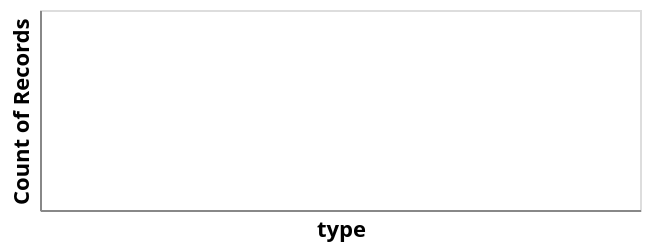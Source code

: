 {
  "$schema": "https://vega.github.io/schema/vega-lite/v3.json",
  "description": "CacheViz type histogram",
  "data": {
    "values": []
  },
  "width": 300,
  "height": 100,
  "mark": "bar",
  "selection": {
    "type": {
      "type": "multi",
      "resolve": "global"
    }
  },
  "encoding": {
    "x": {
      "field": "type",
      "type": "ordinal"
    },
    "y": {
      "aggregate": "count",
      "type": "quantitative"
    }
  }
}
